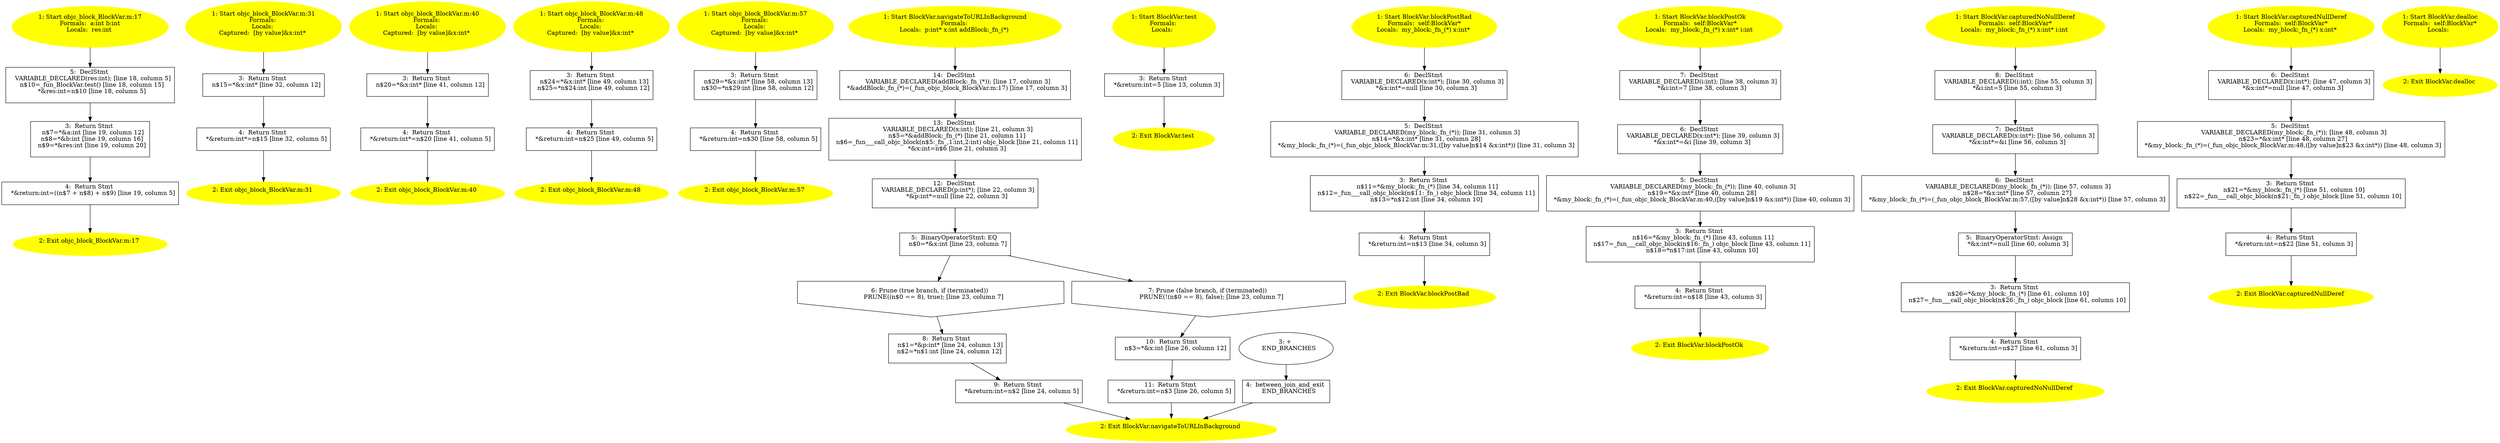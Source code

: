 /* @generated */
digraph cfg {
"objc_block_BlockVar.m:17_93ad5656.0add90873414adf7_1" [label="1: Start objc_block_BlockVar.m:17\nFormals:  a:int b:int\nLocals:  res:int \n  " color=yellow style=filled]
	

	 "objc_block_BlockVar.m:17_93ad5656.0add90873414adf7_1" -> "objc_block_BlockVar.m:17_93ad5656.0add90873414adf7_5" ;
"objc_block_BlockVar.m:17_93ad5656.0add90873414adf7_2" [label="2: Exit objc_block_BlockVar.m:17 \n  " color=yellow style=filled]
	

"objc_block_BlockVar.m:17_93ad5656.0add90873414adf7_3" [label="3:  Return Stmt \n   n$7=*&a:int [line 19, column 12]\n  n$8=*&b:int [line 19, column 16]\n  n$9=*&res:int [line 19, column 20]\n " shape="box"]
	

	 "objc_block_BlockVar.m:17_93ad5656.0add90873414adf7_3" -> "objc_block_BlockVar.m:17_93ad5656.0add90873414adf7_4" ;
"objc_block_BlockVar.m:17_93ad5656.0add90873414adf7_4" [label="4:  Return Stmt \n   *&return:int=((n$7 + n$8) + n$9) [line 19, column 5]\n " shape="box"]
	

	 "objc_block_BlockVar.m:17_93ad5656.0add90873414adf7_4" -> "objc_block_BlockVar.m:17_93ad5656.0add90873414adf7_2" ;
"objc_block_BlockVar.m:17_93ad5656.0add90873414adf7_5" [label="5:  DeclStmt \n   VARIABLE_DECLARED(res:int); [line 18, column 5]\n  n$10=_fun_BlockVar.test() [line 18, column 15]\n  *&res:int=n$10 [line 18, column 5]\n " shape="box"]
	

	 "objc_block_BlockVar.m:17_93ad5656.0add90873414adf7_5" -> "objc_block_BlockVar.m:17_93ad5656.0add90873414adf7_3" ;
"objc_block_BlockVar.m:31_872ed0d1.e2ed66273e9a08c3_1" [label="1: Start objc_block_BlockVar.m:31\nFormals: \nLocals: \nCaptured:  [by value]&x:int* \n  " color=yellow style=filled]
	

	 "objc_block_BlockVar.m:31_872ed0d1.e2ed66273e9a08c3_1" -> "objc_block_BlockVar.m:31_872ed0d1.e2ed66273e9a08c3_3" ;
"objc_block_BlockVar.m:31_872ed0d1.e2ed66273e9a08c3_2" [label="2: Exit objc_block_BlockVar.m:31 \n  " color=yellow style=filled]
	

"objc_block_BlockVar.m:31_872ed0d1.e2ed66273e9a08c3_3" [label="3:  Return Stmt \n   n$15=*&x:int* [line 32, column 12]\n " shape="box"]
	

	 "objc_block_BlockVar.m:31_872ed0d1.e2ed66273e9a08c3_3" -> "objc_block_BlockVar.m:31_872ed0d1.e2ed66273e9a08c3_4" ;
"objc_block_BlockVar.m:31_872ed0d1.e2ed66273e9a08c3_4" [label="4:  Return Stmt \n   *&return:int*=n$15 [line 32, column 5]\n " shape="box"]
	

	 "objc_block_BlockVar.m:31_872ed0d1.e2ed66273e9a08c3_4" -> "objc_block_BlockVar.m:31_872ed0d1.e2ed66273e9a08c3_2" ;
"objc_block_BlockVar.m:40_97ffacd5.be5a8ffd23568198_1" [label="1: Start objc_block_BlockVar.m:40\nFormals: \nLocals: \nCaptured:  [by value]&x:int* \n  " color=yellow style=filled]
	

	 "objc_block_BlockVar.m:40_97ffacd5.be5a8ffd23568198_1" -> "objc_block_BlockVar.m:40_97ffacd5.be5a8ffd23568198_3" ;
"objc_block_BlockVar.m:40_97ffacd5.be5a8ffd23568198_2" [label="2: Exit objc_block_BlockVar.m:40 \n  " color=yellow style=filled]
	

"objc_block_BlockVar.m:40_97ffacd5.be5a8ffd23568198_3" [label="3:  Return Stmt \n   n$20=*&x:int* [line 41, column 12]\n " shape="box"]
	

	 "objc_block_BlockVar.m:40_97ffacd5.be5a8ffd23568198_3" -> "objc_block_BlockVar.m:40_97ffacd5.be5a8ffd23568198_4" ;
"objc_block_BlockVar.m:40_97ffacd5.be5a8ffd23568198_4" [label="4:  Return Stmt \n   *&return:int*=n$20 [line 41, column 5]\n " shape="box"]
	

	 "objc_block_BlockVar.m:40_97ffacd5.be5a8ffd23568198_4" -> "objc_block_BlockVar.m:40_97ffacd5.be5a8ffd23568198_2" ;
"objc_block_BlockVar.m:48_283e6dc2.92438ab0fcea67b3_1" [label="1: Start objc_block_BlockVar.m:48\nFormals: \nLocals: \nCaptured:  [by value]&x:int* \n  " color=yellow style=filled]
	

	 "objc_block_BlockVar.m:48_283e6dc2.92438ab0fcea67b3_1" -> "objc_block_BlockVar.m:48_283e6dc2.92438ab0fcea67b3_3" ;
"objc_block_BlockVar.m:48_283e6dc2.92438ab0fcea67b3_2" [label="2: Exit objc_block_BlockVar.m:48 \n  " color=yellow style=filled]
	

"objc_block_BlockVar.m:48_283e6dc2.92438ab0fcea67b3_3" [label="3:  Return Stmt \n   n$24=*&x:int* [line 49, column 13]\n  n$25=*n$24:int [line 49, column 12]\n " shape="box"]
	

	 "objc_block_BlockVar.m:48_283e6dc2.92438ab0fcea67b3_3" -> "objc_block_BlockVar.m:48_283e6dc2.92438ab0fcea67b3_4" ;
"objc_block_BlockVar.m:48_283e6dc2.92438ab0fcea67b3_4" [label="4:  Return Stmt \n   *&return:int=n$25 [line 49, column 5]\n " shape="box"]
	

	 "objc_block_BlockVar.m:48_283e6dc2.92438ab0fcea67b3_4" -> "objc_block_BlockVar.m:48_283e6dc2.92438ab0fcea67b3_2" ;
"objc_block_BlockVar.m:57_99feb6f8.88ceda83a8e9bda1_1" [label="1: Start objc_block_BlockVar.m:57\nFormals: \nLocals: \nCaptured:  [by value]&x:int* \n  " color=yellow style=filled]
	

	 "objc_block_BlockVar.m:57_99feb6f8.88ceda83a8e9bda1_1" -> "objc_block_BlockVar.m:57_99feb6f8.88ceda83a8e9bda1_3" ;
"objc_block_BlockVar.m:57_99feb6f8.88ceda83a8e9bda1_2" [label="2: Exit objc_block_BlockVar.m:57 \n  " color=yellow style=filled]
	

"objc_block_BlockVar.m:57_99feb6f8.88ceda83a8e9bda1_3" [label="3:  Return Stmt \n   n$29=*&x:int* [line 58, column 13]\n  n$30=*n$29:int [line 58, column 12]\n " shape="box"]
	

	 "objc_block_BlockVar.m:57_99feb6f8.88ceda83a8e9bda1_3" -> "objc_block_BlockVar.m:57_99feb6f8.88ceda83a8e9bda1_4" ;
"objc_block_BlockVar.m:57_99feb6f8.88ceda83a8e9bda1_4" [label="4:  Return Stmt \n   *&return:int=n$30 [line 58, column 5]\n " shape="box"]
	

	 "objc_block_BlockVar.m:57_99feb6f8.88ceda83a8e9bda1_4" -> "objc_block_BlockVar.m:57_99feb6f8.88ceda83a8e9bda1_2" ;
"navigateToURLInBackground#BlockVa.8013af6ffddfbf14_1" [label="1: Start BlockVar.navigateToURLInBackground\nFormals: \nLocals:  p:int* x:int addBlock:_fn_(*) \n  " color=yellow style=filled]
	

	 "navigateToURLInBackground#BlockVa.8013af6ffddfbf14_1" -> "navigateToURLInBackground#BlockVa.8013af6ffddfbf14_14" ;
"navigateToURLInBackground#BlockVa.8013af6ffddfbf14_2" [label="2: Exit BlockVar.navigateToURLInBackground \n  " color=yellow style=filled]
	

"navigateToURLInBackground#BlockVa.8013af6ffddfbf14_3" [label="3: + \n   END_BRANCHES\n " ]
	

	 "navigateToURLInBackground#BlockVa.8013af6ffddfbf14_3" -> "navigateToURLInBackground#BlockVa.8013af6ffddfbf14_4" ;
"navigateToURLInBackground#BlockVa.8013af6ffddfbf14_4" [label="4:  between_join_and_exit \n   END_BRANCHES\n " shape="box"]
	

	 "navigateToURLInBackground#BlockVa.8013af6ffddfbf14_4" -> "navigateToURLInBackground#BlockVa.8013af6ffddfbf14_2" ;
"navigateToURLInBackground#BlockVa.8013af6ffddfbf14_5" [label="5:  BinaryOperatorStmt: EQ \n   n$0=*&x:int [line 23, column 7]\n " shape="box"]
	

	 "navigateToURLInBackground#BlockVa.8013af6ffddfbf14_5" -> "navigateToURLInBackground#BlockVa.8013af6ffddfbf14_6" ;
	 "navigateToURLInBackground#BlockVa.8013af6ffddfbf14_5" -> "navigateToURLInBackground#BlockVa.8013af6ffddfbf14_7" ;
"navigateToURLInBackground#BlockVa.8013af6ffddfbf14_6" [label="6: Prune (true branch, if (terminated)) \n   PRUNE((n$0 == 8), true); [line 23, column 7]\n " shape="invhouse"]
	

	 "navigateToURLInBackground#BlockVa.8013af6ffddfbf14_6" -> "navigateToURLInBackground#BlockVa.8013af6ffddfbf14_8" ;
"navigateToURLInBackground#BlockVa.8013af6ffddfbf14_7" [label="7: Prune (false branch, if (terminated)) \n   PRUNE(!(n$0 == 8), false); [line 23, column 7]\n " shape="invhouse"]
	

	 "navigateToURLInBackground#BlockVa.8013af6ffddfbf14_7" -> "navigateToURLInBackground#BlockVa.8013af6ffddfbf14_10" ;
"navigateToURLInBackground#BlockVa.8013af6ffddfbf14_8" [label="8:  Return Stmt \n   n$1=*&p:int* [line 24, column 13]\n  n$2=*n$1:int [line 24, column 12]\n " shape="box"]
	

	 "navigateToURLInBackground#BlockVa.8013af6ffddfbf14_8" -> "navigateToURLInBackground#BlockVa.8013af6ffddfbf14_9" ;
"navigateToURLInBackground#BlockVa.8013af6ffddfbf14_9" [label="9:  Return Stmt \n   *&return:int=n$2 [line 24, column 5]\n " shape="box"]
	

	 "navigateToURLInBackground#BlockVa.8013af6ffddfbf14_9" -> "navigateToURLInBackground#BlockVa.8013af6ffddfbf14_2" ;
"navigateToURLInBackground#BlockVa.8013af6ffddfbf14_10" [label="10:  Return Stmt \n   n$3=*&x:int [line 26, column 12]\n " shape="box"]
	

	 "navigateToURLInBackground#BlockVa.8013af6ffddfbf14_10" -> "navigateToURLInBackground#BlockVa.8013af6ffddfbf14_11" ;
"navigateToURLInBackground#BlockVa.8013af6ffddfbf14_11" [label="11:  Return Stmt \n   *&return:int=n$3 [line 26, column 5]\n " shape="box"]
	

	 "navigateToURLInBackground#BlockVa.8013af6ffddfbf14_11" -> "navigateToURLInBackground#BlockVa.8013af6ffddfbf14_2" ;
"navigateToURLInBackground#BlockVa.8013af6ffddfbf14_12" [label="12:  DeclStmt \n   VARIABLE_DECLARED(p:int*); [line 22, column 3]\n  *&p:int*=null [line 22, column 3]\n " shape="box"]
	

	 "navigateToURLInBackground#BlockVa.8013af6ffddfbf14_12" -> "navigateToURLInBackground#BlockVa.8013af6ffddfbf14_5" ;
"navigateToURLInBackground#BlockVa.8013af6ffddfbf14_13" [label="13:  DeclStmt \n   VARIABLE_DECLARED(x:int); [line 21, column 3]\n  n$5=*&addBlock:_fn_(*) [line 21, column 11]\n  n$6=_fun___call_objc_block(n$5:_fn_,1:int,2:int) objc_block [line 21, column 11]\n  *&x:int=n$6 [line 21, column 3]\n " shape="box"]
	

	 "navigateToURLInBackground#BlockVa.8013af6ffddfbf14_13" -> "navigateToURLInBackground#BlockVa.8013af6ffddfbf14_12" ;
"navigateToURLInBackground#BlockVa.8013af6ffddfbf14_14" [label="14:  DeclStmt \n   VARIABLE_DECLARED(addBlock:_fn_(*)); [line 17, column 3]\n  *&addBlock:_fn_(*)=(_fun_objc_block_BlockVar.m:17) [line 17, column 3]\n " shape="box"]
	

	 "navigateToURLInBackground#BlockVa.8013af6ffddfbf14_14" -> "navigateToURLInBackground#BlockVa.8013af6ffddfbf14_13" ;
"test#BlockVar#[class].9f8bbfa4e16dd084_1" [label="1: Start BlockVar.test\nFormals: \nLocals:  \n  " color=yellow style=filled]
	

	 "test#BlockVar#[class].9f8bbfa4e16dd084_1" -> "test#BlockVar#[class].9f8bbfa4e16dd084_3" ;
"test#BlockVar#[class].9f8bbfa4e16dd084_2" [label="2: Exit BlockVar.test \n  " color=yellow style=filled]
	

"test#BlockVar#[class].9f8bbfa4e16dd084_3" [label="3:  Return Stmt \n   *&return:int=5 [line 13, column 3]\n " shape="box"]
	

	 "test#BlockVar#[class].9f8bbfa4e16dd084_3" -> "test#BlockVar#[class].9f8bbfa4e16dd084_2" ;
"blockPostBad#BlockVar#[instance].47932460613f653f_1" [label="1: Start BlockVar.blockPostBad\nFormals:  self:BlockVar*\nLocals:  my_block:_fn_(*) x:int* \n  " color=yellow style=filled]
	

	 "blockPostBad#BlockVar#[instance].47932460613f653f_1" -> "blockPostBad#BlockVar#[instance].47932460613f653f_6" ;
"blockPostBad#BlockVar#[instance].47932460613f653f_2" [label="2: Exit BlockVar.blockPostBad \n  " color=yellow style=filled]
	

"blockPostBad#BlockVar#[instance].47932460613f653f_3" [label="3:  Return Stmt \n   n$11=*&my_block:_fn_(*) [line 34, column 11]\n  n$12=_fun___call_objc_block(n$11:_fn_) objc_block [line 34, column 11]\n  n$13=*n$12:int [line 34, column 10]\n " shape="box"]
	

	 "blockPostBad#BlockVar#[instance].47932460613f653f_3" -> "blockPostBad#BlockVar#[instance].47932460613f653f_4" ;
"blockPostBad#BlockVar#[instance].47932460613f653f_4" [label="4:  Return Stmt \n   *&return:int=n$13 [line 34, column 3]\n " shape="box"]
	

	 "blockPostBad#BlockVar#[instance].47932460613f653f_4" -> "blockPostBad#BlockVar#[instance].47932460613f653f_2" ;
"blockPostBad#BlockVar#[instance].47932460613f653f_5" [label="5:  DeclStmt \n   VARIABLE_DECLARED(my_block:_fn_(*)); [line 31, column 3]\n  n$14=*&x:int* [line 31, column 28]\n  *&my_block:_fn_(*)=(_fun_objc_block_BlockVar.m:31,([by value]n$14 &x:int*)) [line 31, column 3]\n " shape="box"]
	

	 "blockPostBad#BlockVar#[instance].47932460613f653f_5" -> "blockPostBad#BlockVar#[instance].47932460613f653f_3" ;
"blockPostBad#BlockVar#[instance].47932460613f653f_6" [label="6:  DeclStmt \n   VARIABLE_DECLARED(x:int*); [line 30, column 3]\n  *&x:int*=null [line 30, column 3]\n " shape="box"]
	

	 "blockPostBad#BlockVar#[instance].47932460613f653f_6" -> "blockPostBad#BlockVar#[instance].47932460613f653f_5" ;
"blockPostOk#BlockVar#[instance].a2b2d2d14542ee03_1" [label="1: Start BlockVar.blockPostOk\nFormals:  self:BlockVar*\nLocals:  my_block:_fn_(*) x:int* i:int \n  " color=yellow style=filled]
	

	 "blockPostOk#BlockVar#[instance].a2b2d2d14542ee03_1" -> "blockPostOk#BlockVar#[instance].a2b2d2d14542ee03_7" ;
"blockPostOk#BlockVar#[instance].a2b2d2d14542ee03_2" [label="2: Exit BlockVar.blockPostOk \n  " color=yellow style=filled]
	

"blockPostOk#BlockVar#[instance].a2b2d2d14542ee03_3" [label="3:  Return Stmt \n   n$16=*&my_block:_fn_(*) [line 43, column 11]\n  n$17=_fun___call_objc_block(n$16:_fn_) objc_block [line 43, column 11]\n  n$18=*n$17:int [line 43, column 10]\n " shape="box"]
	

	 "blockPostOk#BlockVar#[instance].a2b2d2d14542ee03_3" -> "blockPostOk#BlockVar#[instance].a2b2d2d14542ee03_4" ;
"blockPostOk#BlockVar#[instance].a2b2d2d14542ee03_4" [label="4:  Return Stmt \n   *&return:int=n$18 [line 43, column 3]\n " shape="box"]
	

	 "blockPostOk#BlockVar#[instance].a2b2d2d14542ee03_4" -> "blockPostOk#BlockVar#[instance].a2b2d2d14542ee03_2" ;
"blockPostOk#BlockVar#[instance].a2b2d2d14542ee03_5" [label="5:  DeclStmt \n   VARIABLE_DECLARED(my_block:_fn_(*)); [line 40, column 3]\n  n$19=*&x:int* [line 40, column 28]\n  *&my_block:_fn_(*)=(_fun_objc_block_BlockVar.m:40,([by value]n$19 &x:int*)) [line 40, column 3]\n " shape="box"]
	

	 "blockPostOk#BlockVar#[instance].a2b2d2d14542ee03_5" -> "blockPostOk#BlockVar#[instance].a2b2d2d14542ee03_3" ;
"blockPostOk#BlockVar#[instance].a2b2d2d14542ee03_6" [label="6:  DeclStmt \n   VARIABLE_DECLARED(x:int*); [line 39, column 3]\n  *&x:int*=&i [line 39, column 3]\n " shape="box"]
	

	 "blockPostOk#BlockVar#[instance].a2b2d2d14542ee03_6" -> "blockPostOk#BlockVar#[instance].a2b2d2d14542ee03_5" ;
"blockPostOk#BlockVar#[instance].a2b2d2d14542ee03_7" [label="7:  DeclStmt \n   VARIABLE_DECLARED(i:int); [line 38, column 3]\n  *&i:int=7 [line 38, column 3]\n " shape="box"]
	

	 "blockPostOk#BlockVar#[instance].a2b2d2d14542ee03_7" -> "blockPostOk#BlockVar#[instance].a2b2d2d14542ee03_6" ;
"capturedNoNullDeref#BlockVar#[ins.0edb1a16a0d48da5_1" [label="1: Start BlockVar.capturedNoNullDeref\nFormals:  self:BlockVar*\nLocals:  my_block:_fn_(*) x:int* i:int \n  " color=yellow style=filled]
	

	 "capturedNoNullDeref#BlockVar#[ins.0edb1a16a0d48da5_1" -> "capturedNoNullDeref#BlockVar#[ins.0edb1a16a0d48da5_8" ;
"capturedNoNullDeref#BlockVar#[ins.0edb1a16a0d48da5_2" [label="2: Exit BlockVar.capturedNoNullDeref \n  " color=yellow style=filled]
	

"capturedNoNullDeref#BlockVar#[ins.0edb1a16a0d48da5_3" [label="3:  Return Stmt \n   n$26=*&my_block:_fn_(*) [line 61, column 10]\n  n$27=_fun___call_objc_block(n$26:_fn_) objc_block [line 61, column 10]\n " shape="box"]
	

	 "capturedNoNullDeref#BlockVar#[ins.0edb1a16a0d48da5_3" -> "capturedNoNullDeref#BlockVar#[ins.0edb1a16a0d48da5_4" ;
"capturedNoNullDeref#BlockVar#[ins.0edb1a16a0d48da5_4" [label="4:  Return Stmt \n   *&return:int=n$27 [line 61, column 3]\n " shape="box"]
	

	 "capturedNoNullDeref#BlockVar#[ins.0edb1a16a0d48da5_4" -> "capturedNoNullDeref#BlockVar#[ins.0edb1a16a0d48da5_2" ;
"capturedNoNullDeref#BlockVar#[ins.0edb1a16a0d48da5_5" [label="5:  BinaryOperatorStmt: Assign \n   *&x:int*=null [line 60, column 3]\n " shape="box"]
	

	 "capturedNoNullDeref#BlockVar#[ins.0edb1a16a0d48da5_5" -> "capturedNoNullDeref#BlockVar#[ins.0edb1a16a0d48da5_3" ;
"capturedNoNullDeref#BlockVar#[ins.0edb1a16a0d48da5_6" [label="6:  DeclStmt \n   VARIABLE_DECLARED(my_block:_fn_(*)); [line 57, column 3]\n  n$28=*&x:int* [line 57, column 27]\n  *&my_block:_fn_(*)=(_fun_objc_block_BlockVar.m:57,([by value]n$28 &x:int*)) [line 57, column 3]\n " shape="box"]
	

	 "capturedNoNullDeref#BlockVar#[ins.0edb1a16a0d48da5_6" -> "capturedNoNullDeref#BlockVar#[ins.0edb1a16a0d48da5_5" ;
"capturedNoNullDeref#BlockVar#[ins.0edb1a16a0d48da5_7" [label="7:  DeclStmt \n   VARIABLE_DECLARED(x:int*); [line 56, column 3]\n  *&x:int*=&i [line 56, column 3]\n " shape="box"]
	

	 "capturedNoNullDeref#BlockVar#[ins.0edb1a16a0d48da5_7" -> "capturedNoNullDeref#BlockVar#[ins.0edb1a16a0d48da5_6" ;
"capturedNoNullDeref#BlockVar#[ins.0edb1a16a0d48da5_8" [label="8:  DeclStmt \n   VARIABLE_DECLARED(i:int); [line 55, column 3]\n  *&i:int=5 [line 55, column 3]\n " shape="box"]
	

	 "capturedNoNullDeref#BlockVar#[ins.0edb1a16a0d48da5_8" -> "capturedNoNullDeref#BlockVar#[ins.0edb1a16a0d48da5_7" ;
"capturedNullDeref#BlockVar#[insta.53b2f4512435f496_1" [label="1: Start BlockVar.capturedNullDeref\nFormals:  self:BlockVar*\nLocals:  my_block:_fn_(*) x:int* \n  " color=yellow style=filled]
	

	 "capturedNullDeref#BlockVar#[insta.53b2f4512435f496_1" -> "capturedNullDeref#BlockVar#[insta.53b2f4512435f496_6" ;
"capturedNullDeref#BlockVar#[insta.53b2f4512435f496_2" [label="2: Exit BlockVar.capturedNullDeref \n  " color=yellow style=filled]
	

"capturedNullDeref#BlockVar#[insta.53b2f4512435f496_3" [label="3:  Return Stmt \n   n$21=*&my_block:_fn_(*) [line 51, column 10]\n  n$22=_fun___call_objc_block(n$21:_fn_) objc_block [line 51, column 10]\n " shape="box"]
	

	 "capturedNullDeref#BlockVar#[insta.53b2f4512435f496_3" -> "capturedNullDeref#BlockVar#[insta.53b2f4512435f496_4" ;
"capturedNullDeref#BlockVar#[insta.53b2f4512435f496_4" [label="4:  Return Stmt \n   *&return:int=n$22 [line 51, column 3]\n " shape="box"]
	

	 "capturedNullDeref#BlockVar#[insta.53b2f4512435f496_4" -> "capturedNullDeref#BlockVar#[insta.53b2f4512435f496_2" ;
"capturedNullDeref#BlockVar#[insta.53b2f4512435f496_5" [label="5:  DeclStmt \n   VARIABLE_DECLARED(my_block:_fn_(*)); [line 48, column 3]\n  n$23=*&x:int* [line 48, column 27]\n  *&my_block:_fn_(*)=(_fun_objc_block_BlockVar.m:48,([by value]n$23 &x:int*)) [line 48, column 3]\n " shape="box"]
	

	 "capturedNullDeref#BlockVar#[insta.53b2f4512435f496_5" -> "capturedNullDeref#BlockVar#[insta.53b2f4512435f496_3" ;
"capturedNullDeref#BlockVar#[insta.53b2f4512435f496_6" [label="6:  DeclStmt \n   VARIABLE_DECLARED(x:int*); [line 47, column 3]\n  *&x:int*=null [line 47, column 3]\n " shape="box"]
	

	 "capturedNullDeref#BlockVar#[insta.53b2f4512435f496_6" -> "capturedNullDeref#BlockVar#[insta.53b2f4512435f496_5" ;
"dealloc#BlockVar#[instance].9be5c548192703bd_1" [label="1: Start BlockVar.dealloc\nFormals:  self:BlockVar*\nLocals:  \n  " color=yellow style=filled]
	

	 "dealloc#BlockVar#[instance].9be5c548192703bd_1" -> "dealloc#BlockVar#[instance].9be5c548192703bd_2" ;
"dealloc#BlockVar#[instance].9be5c548192703bd_2" [label="2: Exit BlockVar.dealloc \n  " color=yellow style=filled]
	

}
